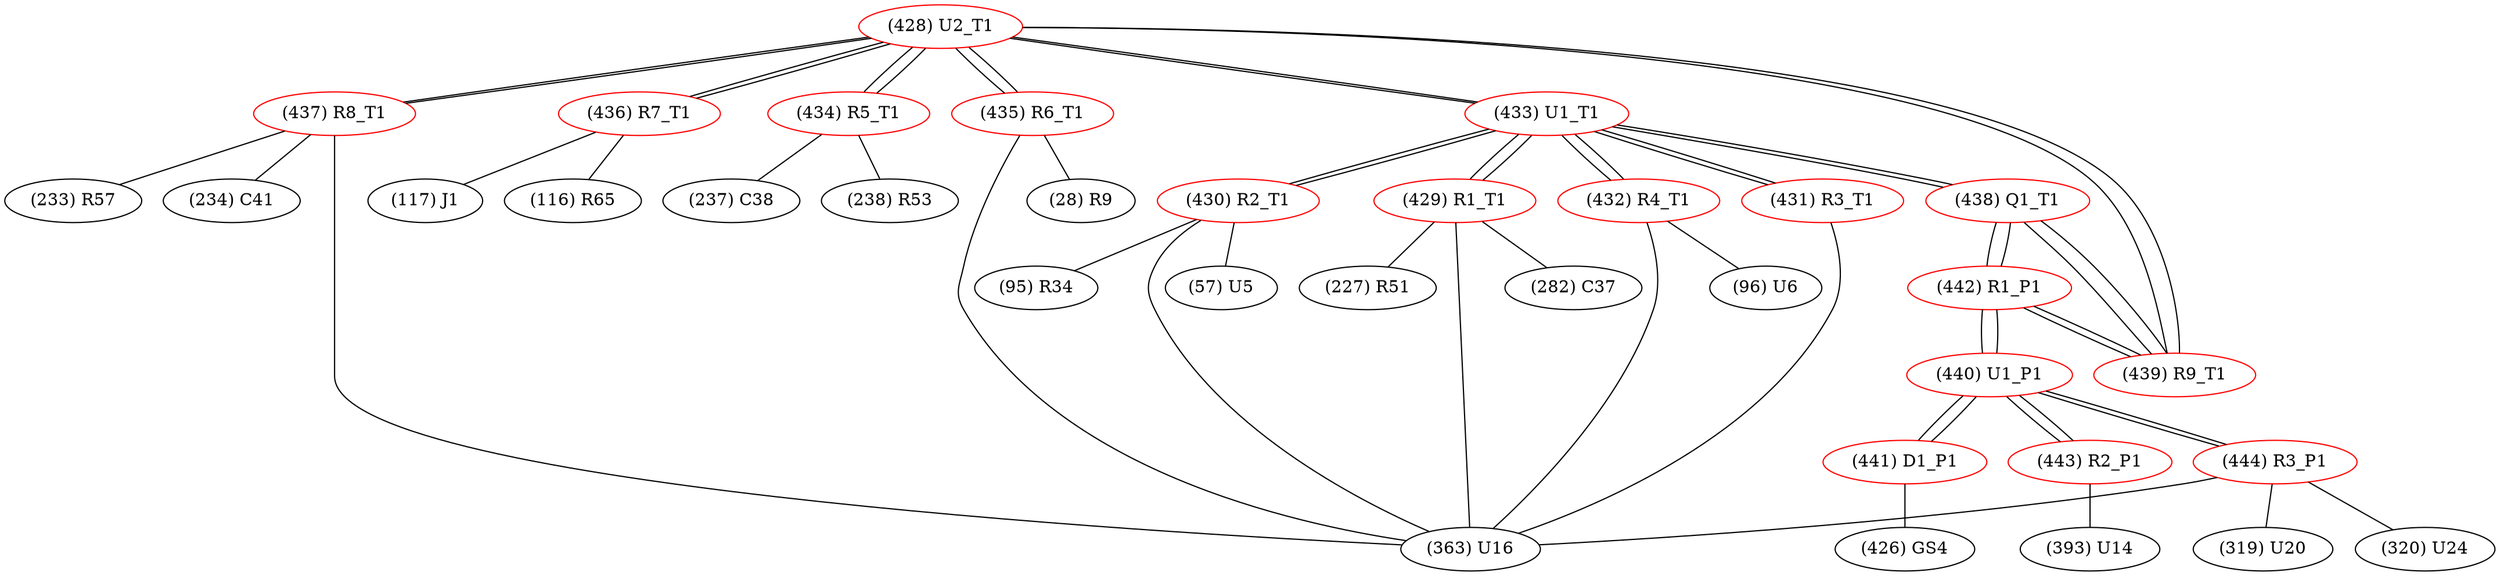 graph {
	428 [label="(428) U2_T1" color=red]
	437 [label="(437) R8_T1"]
	436 [label="(436) R7_T1"]
	435 [label="(435) R6_T1"]
	434 [label="(434) R5_T1"]
	433 [label="(433) U1_T1"]
	439 [label="(439) R9_T1"]
	429 [label="(429) R1_T1" color=red]
	227 [label="(227) R51"]
	363 [label="(363) U16"]
	282 [label="(282) C37"]
	433 [label="(433) U1_T1"]
	430 [label="(430) R2_T1" color=red]
	57 [label="(57) U5"]
	363 [label="(363) U16"]
	95 [label="(95) R34"]
	433 [label="(433) U1_T1"]
	431 [label="(431) R3_T1" color=red]
	363 [label="(363) U16"]
	433 [label="(433) U1_T1"]
	432 [label="(432) R4_T1" color=red]
	96 [label="(96) U6"]
	363 [label="(363) U16"]
	433 [label="(433) U1_T1"]
	433 [label="(433) U1_T1" color=red]
	428 [label="(428) U2_T1"]
	431 [label="(431) R3_T1"]
	430 [label="(430) R2_T1"]
	429 [label="(429) R1_T1"]
	438 [label="(438) Q1_T1"]
	432 [label="(432) R4_T1"]
	434 [label="(434) R5_T1" color=red]
	238 [label="(238) R53"]
	237 [label="(237) C38"]
	428 [label="(428) U2_T1"]
	435 [label="(435) R6_T1" color=red]
	363 [label="(363) U16"]
	28 [label="(28) R9"]
	428 [label="(428) U2_T1"]
	436 [label="(436) R7_T1" color=red]
	116 [label="(116) R65"]
	117 [label="(117) J1"]
	428 [label="(428) U2_T1"]
	437 [label="(437) R8_T1" color=red]
	363 [label="(363) U16"]
	233 [label="(233) R57"]
	234 [label="(234) C41"]
	428 [label="(428) U2_T1"]
	438 [label="(438) Q1_T1" color=red]
	433 [label="(433) U1_T1"]
	442 [label="(442) R1_P1"]
	439 [label="(439) R9_T1"]
	439 [label="(439) R9_T1" color=red]
	428 [label="(428) U2_T1"]
	442 [label="(442) R1_P1"]
	438 [label="(438) Q1_T1"]
	440 [label="(440) U1_P1" color=red]
	441 [label="(441) D1_P1"]
	443 [label="(443) R2_P1"]
	444 [label="(444) R3_P1"]
	442 [label="(442) R1_P1"]
	441 [label="(441) D1_P1" color=red]
	426 [label="(426) GS4"]
	440 [label="(440) U1_P1"]
	442 [label="(442) R1_P1" color=red]
	439 [label="(439) R9_T1"]
	438 [label="(438) Q1_T1"]
	440 [label="(440) U1_P1"]
	443 [label="(443) R2_P1" color=red]
	393 [label="(393) U14"]
	440 [label="(440) U1_P1"]
	444 [label="(444) R3_P1" color=red]
	320 [label="(320) U24"]
	363 [label="(363) U16"]
	319 [label="(319) U20"]
	440 [label="(440) U1_P1"]
	428 -- 437
	428 -- 436
	428 -- 435
	428 -- 434
	428 -- 433
	428 -- 439
	429 -- 227
	429 -- 363
	429 -- 282
	429 -- 433
	430 -- 57
	430 -- 363
	430 -- 95
	430 -- 433
	431 -- 363
	431 -- 433
	432 -- 96
	432 -- 363
	432 -- 433
	433 -- 428
	433 -- 431
	433 -- 430
	433 -- 429
	433 -- 438
	433 -- 432
	434 -- 238
	434 -- 237
	434 -- 428
	435 -- 363
	435 -- 28
	435 -- 428
	436 -- 116
	436 -- 117
	436 -- 428
	437 -- 363
	437 -- 233
	437 -- 234
	437 -- 428
	438 -- 433
	438 -- 442
	438 -- 439
	439 -- 428
	439 -- 442
	439 -- 438
	440 -- 441
	440 -- 443
	440 -- 444
	440 -- 442
	441 -- 426
	441 -- 440
	442 -- 439
	442 -- 438
	442 -- 440
	443 -- 393
	443 -- 440
	444 -- 320
	444 -- 363
	444 -- 319
	444 -- 440
}